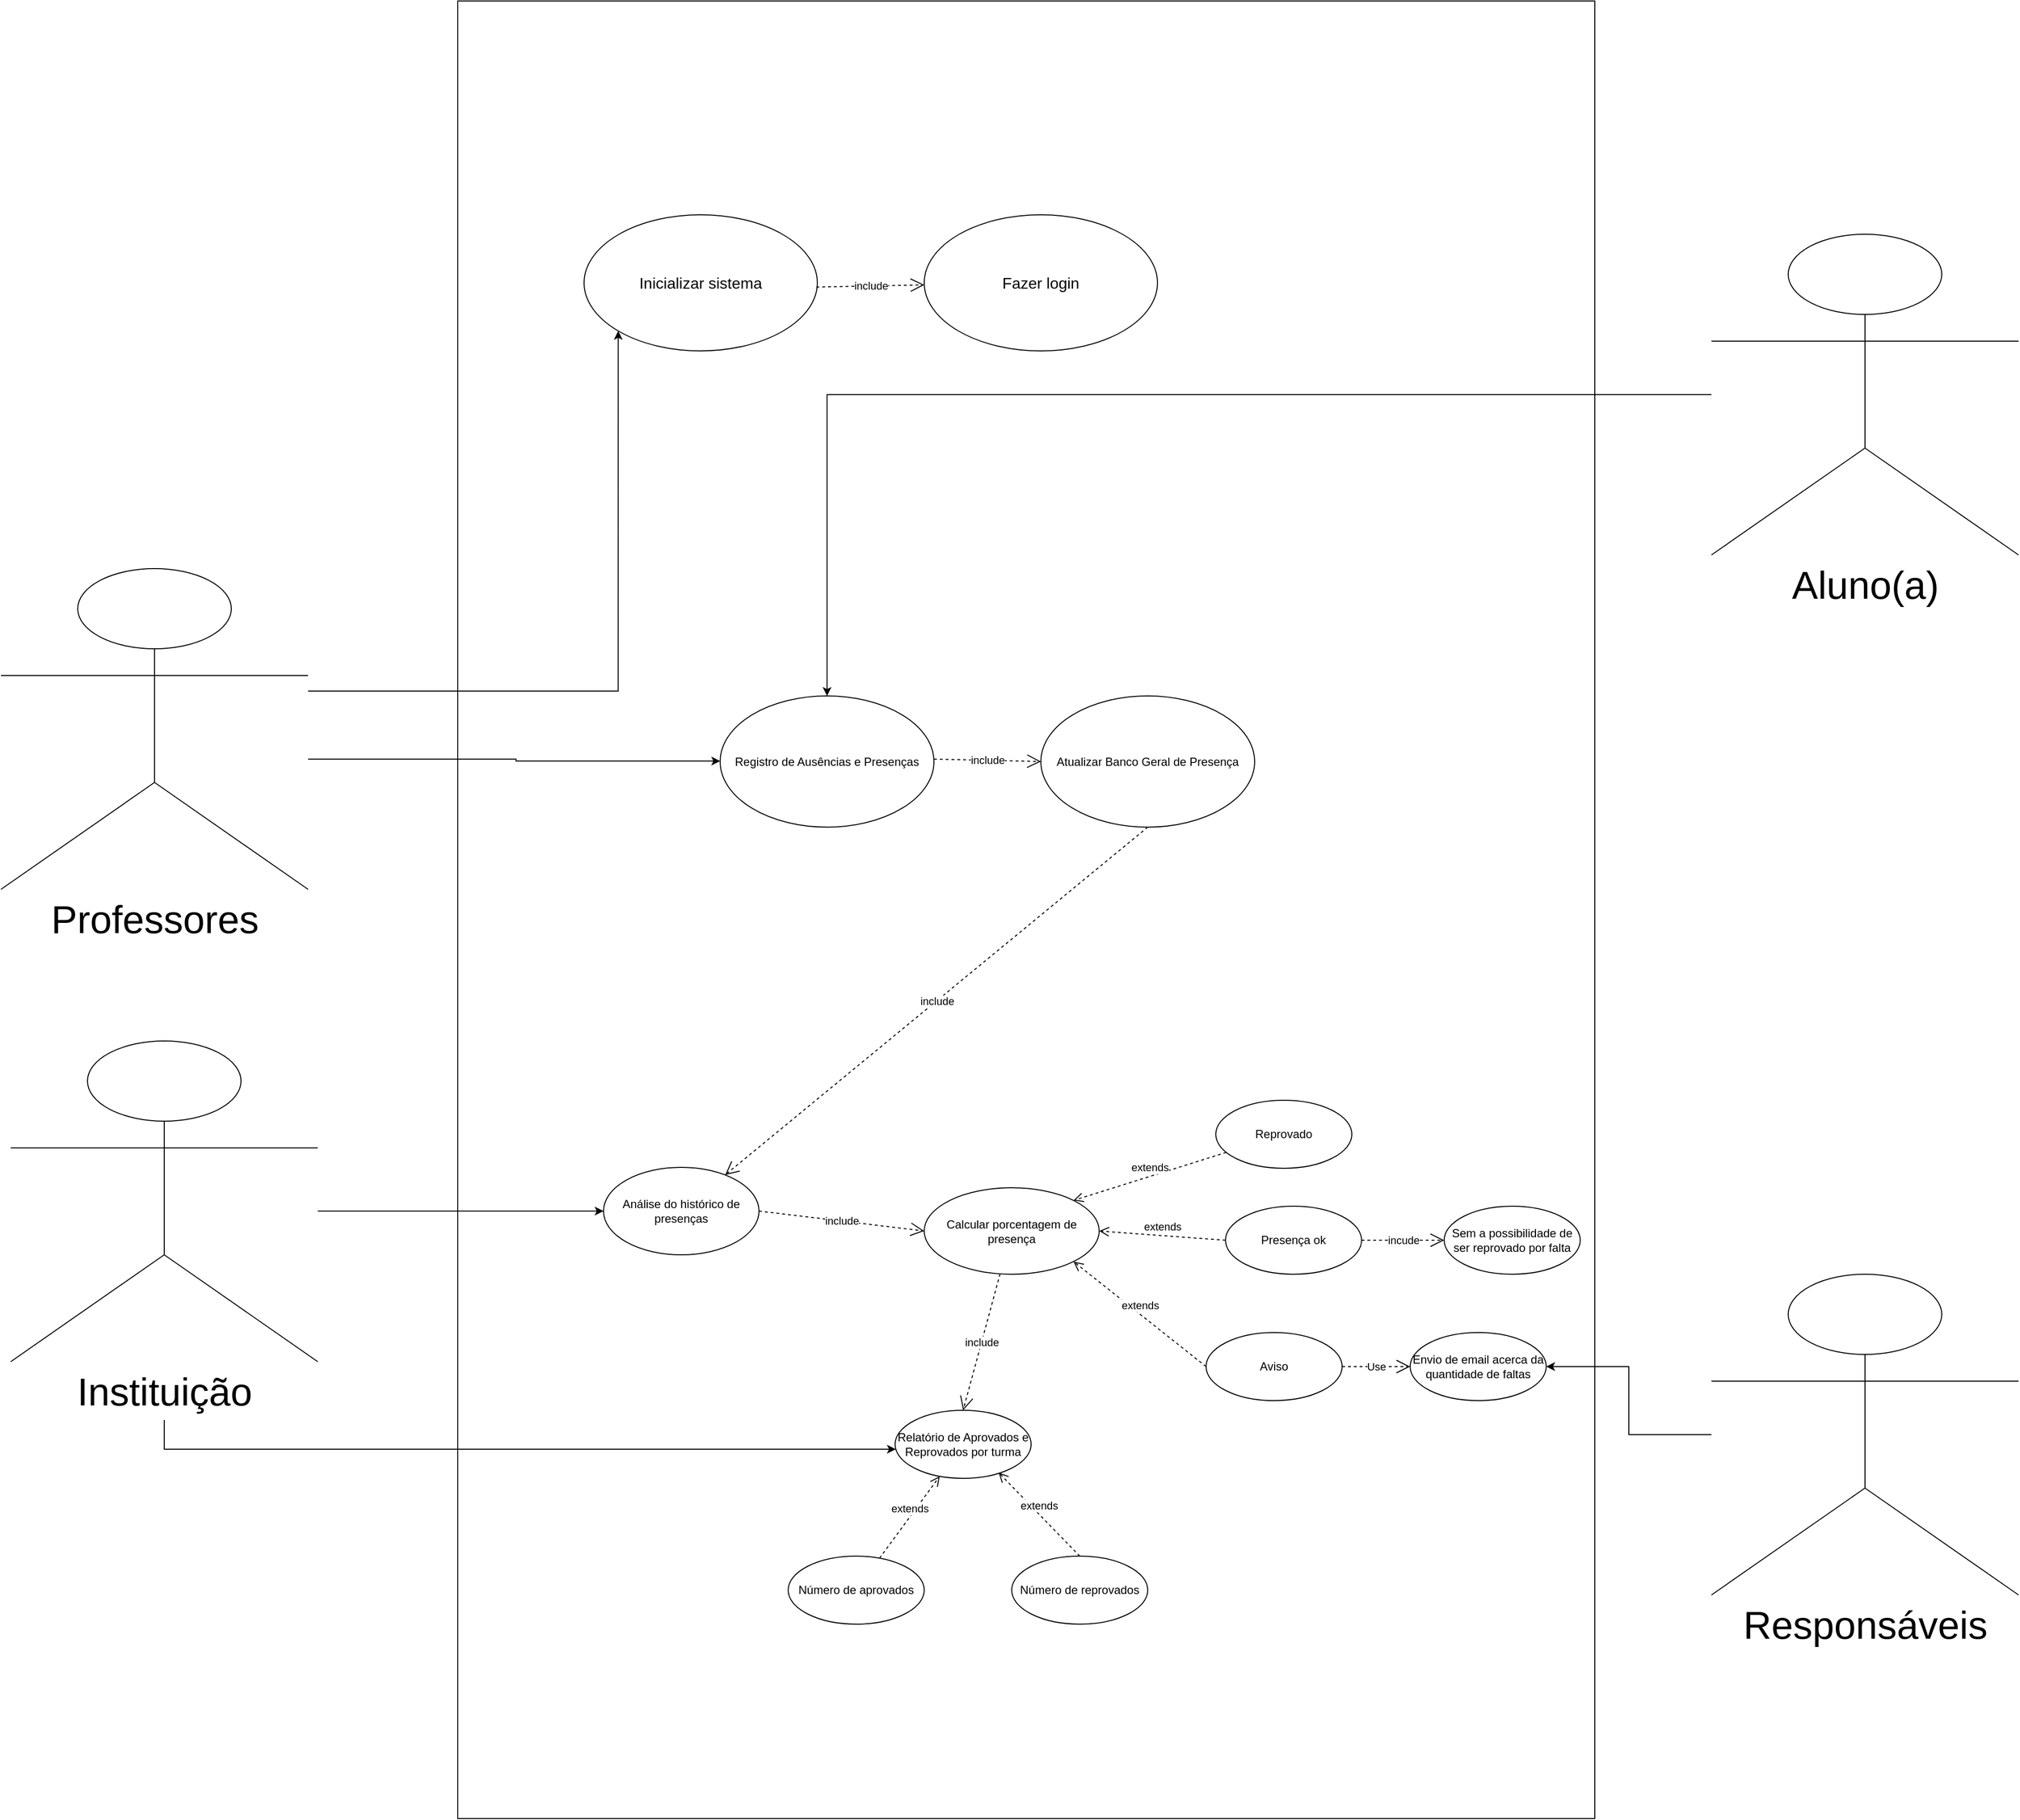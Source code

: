 <mxfile version="24.2.0" type="github">
  <diagram name="Página-1" id="Vh1qg6BBF9lEuc6MsgIA">
    <mxGraphModel dx="4669" dy="1883" grid="1" gridSize="10" guides="1" tooltips="1" connect="1" arrows="1" fold="1" page="1" pageScale="1" pageWidth="1169" pageHeight="1654" math="0" shadow="0">
      <root>
        <mxCell id="0" />
        <mxCell id="1" parent="0" />
        <mxCell id="VPOFz69Hzn8sEPwOuCHB-2" value="" style="html=1;points=[[0,0,0,0,5],[0,1,0,0,-5],[1,0,0,0,5],[1,1,0,0,-5]];perimeter=orthogonalPerimeter;outlineConnect=0;targetShapes=umlLifeline;portConstraint=eastwest;newEdgeStyle={&quot;curved&quot;:0,&quot;rounded&quot;:0};" vertex="1" parent="1">
          <mxGeometry x="-570" y="740" width="1170" height="1870" as="geometry" />
        </mxCell>
        <mxCell id="VPOFz69Hzn8sEPwOuCHB-14" style="edgeStyle=orthogonalEdgeStyle;rounded=0;orthogonalLoop=1;jettySize=auto;html=1;entryX=0;entryY=1;entryDx=0;entryDy=0;" edge="1" parent="1" source="VPOFz69Hzn8sEPwOuCHB-3" target="VPOFz69Hzn8sEPwOuCHB-13">
          <mxGeometry relative="1" as="geometry">
            <Array as="points">
              <mxPoint x="-405" y="1450" />
            </Array>
          </mxGeometry>
        </mxCell>
        <mxCell id="VPOFz69Hzn8sEPwOuCHB-19" style="edgeStyle=orthogonalEdgeStyle;rounded=0;orthogonalLoop=1;jettySize=auto;html=1;" edge="1" parent="1" source="VPOFz69Hzn8sEPwOuCHB-3" target="VPOFz69Hzn8sEPwOuCHB-15">
          <mxGeometry relative="1" as="geometry">
            <Array as="points">
              <mxPoint x="-510" y="1520" />
              <mxPoint x="-510" y="1522" />
            </Array>
          </mxGeometry>
        </mxCell>
        <mxCell id="VPOFz69Hzn8sEPwOuCHB-3" value="&lt;font style=&quot;font-size: 40px;&quot;&gt;Professores&lt;/font&gt;&lt;div style=&quot;font-size: 40px;&quot;&gt;&lt;br&gt;&lt;/div&gt;" style="shape=umlActor;verticalLabelPosition=bottom;verticalAlign=top;html=1;" vertex="1" parent="1">
          <mxGeometry x="-1040" y="1324" width="316" height="330" as="geometry" />
        </mxCell>
        <mxCell id="VPOFz69Hzn8sEPwOuCHB-35" style="edgeStyle=orthogonalEdgeStyle;rounded=0;orthogonalLoop=1;jettySize=auto;html=1;" edge="1" parent="1" source="VPOFz69Hzn8sEPwOuCHB-7" target="VPOFz69Hzn8sEPwOuCHB-15">
          <mxGeometry relative="1" as="geometry" />
        </mxCell>
        <mxCell id="VPOFz69Hzn8sEPwOuCHB-7" value="&lt;div style=&quot;font-size: 40px;&quot;&gt;Aluno(a)&lt;/div&gt;" style="shape=umlActor;verticalLabelPosition=bottom;verticalAlign=top;html=1;" vertex="1" parent="1">
          <mxGeometry x="720" y="980" width="316" height="330" as="geometry" />
        </mxCell>
        <mxCell id="VPOFz69Hzn8sEPwOuCHB-55" style="edgeStyle=orthogonalEdgeStyle;rounded=0;orthogonalLoop=1;jettySize=auto;html=1;" edge="1" parent="1" source="VPOFz69Hzn8sEPwOuCHB-8" target="VPOFz69Hzn8sEPwOuCHB-51">
          <mxGeometry relative="1" as="geometry" />
        </mxCell>
        <mxCell id="VPOFz69Hzn8sEPwOuCHB-8" value="&lt;div style=&quot;font-size: 40px;&quot;&gt;Responsáveis&lt;/div&gt;" style="shape=umlActor;verticalLabelPosition=bottom;verticalAlign=top;html=1;" vertex="1" parent="1">
          <mxGeometry x="720" y="2050" width="316" height="330" as="geometry" />
        </mxCell>
        <mxCell id="VPOFz69Hzn8sEPwOuCHB-13" value="&lt;font style=&quot;font-size: 16px;&quot;&gt;Inicializar sistema&lt;/font&gt;" style="ellipse;whiteSpace=wrap;html=1;" vertex="1" parent="1">
          <mxGeometry x="-440" y="960" width="240" height="140" as="geometry" />
        </mxCell>
        <mxCell id="VPOFz69Hzn8sEPwOuCHB-15" value="Registro de Ausências e Presenças" style="ellipse;whiteSpace=wrap;html=1;" vertex="1" parent="1">
          <mxGeometry x="-300" y="1455" width="220" height="135" as="geometry" />
        </mxCell>
        <mxCell id="VPOFz69Hzn8sEPwOuCHB-22" value="Atualizar Banco Geral de Presença" style="ellipse;whiteSpace=wrap;html=1;" vertex="1" parent="1">
          <mxGeometry x="30" y="1455" width="220" height="135" as="geometry" />
        </mxCell>
        <mxCell id="VPOFz69Hzn8sEPwOuCHB-24" value="include" style="endArrow=open;endSize=12;dashed=1;html=1;rounded=0;entryX=0;entryY=0.5;entryDx=0;entryDy=0;" edge="1" parent="1" target="VPOFz69Hzn8sEPwOuCHB-22">
          <mxGeometry width="160" relative="1" as="geometry">
            <mxPoint x="-80" y="1520" as="sourcePoint" />
            <mxPoint x="40" y="1520" as="targetPoint" />
          </mxGeometry>
        </mxCell>
        <mxCell id="VPOFz69Hzn8sEPwOuCHB-26" value="&lt;font style=&quot;font-size: 16px;&quot;&gt;Fazer login&lt;/font&gt;" style="ellipse;whiteSpace=wrap;html=1;" vertex="1" parent="1">
          <mxGeometry x="-90" y="960" width="240" height="140" as="geometry" />
        </mxCell>
        <mxCell id="VPOFz69Hzn8sEPwOuCHB-29" value="include" style="endArrow=open;endSize=12;dashed=1;html=1;rounded=0;exitX=0.996;exitY=0.531;exitDx=0;exitDy=0;exitPerimeter=0;" edge="1" parent="1" source="VPOFz69Hzn8sEPwOuCHB-13" target="VPOFz69Hzn8sEPwOuCHB-26">
          <mxGeometry width="160" relative="1" as="geometry">
            <mxPoint x="-200" y="1040" as="sourcePoint" />
            <mxPoint x="-100" y="1040" as="targetPoint" />
          </mxGeometry>
        </mxCell>
        <mxCell id="VPOFz69Hzn8sEPwOuCHB-33" style="edgeStyle=orthogonalEdgeStyle;rounded=0;orthogonalLoop=1;jettySize=auto;html=1;" edge="1" parent="1" source="VPOFz69Hzn8sEPwOuCHB-30" target="VPOFz69Hzn8sEPwOuCHB-31">
          <mxGeometry relative="1" as="geometry">
            <Array as="points">
              <mxPoint x="-580" y="1985" />
              <mxPoint x="-580" y="1985" />
            </Array>
          </mxGeometry>
        </mxCell>
        <mxCell id="VPOFz69Hzn8sEPwOuCHB-63" style="edgeStyle=orthogonalEdgeStyle;rounded=0;orthogonalLoop=1;jettySize=auto;html=1;" edge="1" parent="1" target="VPOFz69Hzn8sEPwOuCHB-57">
          <mxGeometry relative="1" as="geometry">
            <mxPoint x="-872" y="2200" as="sourcePoint" />
            <Array as="points">
              <mxPoint x="-872" y="2230" />
            </Array>
          </mxGeometry>
        </mxCell>
        <mxCell id="VPOFz69Hzn8sEPwOuCHB-30" value="&lt;div style=&quot;font-size: 40px;&quot;&gt;Instituição&lt;/div&gt;" style="shape=umlActor;verticalLabelPosition=bottom;verticalAlign=top;html=1;" vertex="1" parent="1">
          <mxGeometry x="-1030" y="1810" width="316" height="330" as="geometry" />
        </mxCell>
        <mxCell id="VPOFz69Hzn8sEPwOuCHB-31" value="Análise do histórico de presenças" style="ellipse;whiteSpace=wrap;html=1;" vertex="1" parent="1">
          <mxGeometry x="-420" y="1940" width="160" height="90" as="geometry" />
        </mxCell>
        <mxCell id="VPOFz69Hzn8sEPwOuCHB-34" value="include" style="endArrow=open;endSize=12;dashed=1;html=1;rounded=0;exitX=0.5;exitY=1;exitDx=0;exitDy=0;" edge="1" parent="1" source="VPOFz69Hzn8sEPwOuCHB-22" target="VPOFz69Hzn8sEPwOuCHB-31">
          <mxGeometry width="160" relative="1" as="geometry">
            <mxPoint x="90" y="1700" as="sourcePoint" />
            <mxPoint x="250" y="1700" as="targetPoint" />
          </mxGeometry>
        </mxCell>
        <mxCell id="VPOFz69Hzn8sEPwOuCHB-36" value="Calcular porcentagem de presença" style="ellipse;whiteSpace=wrap;html=1;" vertex="1" parent="1">
          <mxGeometry x="-90" y="1961" width="180" height="89" as="geometry" />
        </mxCell>
        <mxCell id="VPOFz69Hzn8sEPwOuCHB-38" value="include" style="endArrow=open;endSize=12;dashed=1;html=1;rounded=0;exitX=1;exitY=0.5;exitDx=0;exitDy=0;entryX=0;entryY=0.5;entryDx=0;entryDy=0;" edge="1" parent="1" source="VPOFz69Hzn8sEPwOuCHB-31" target="VPOFz69Hzn8sEPwOuCHB-36">
          <mxGeometry width="160" relative="1" as="geometry">
            <mxPoint x="-230" y="1984.33" as="sourcePoint" />
            <mxPoint x="-70" y="1984.33" as="targetPoint" />
          </mxGeometry>
        </mxCell>
        <mxCell id="VPOFz69Hzn8sEPwOuCHB-41" value="Reprovado" style="ellipse;whiteSpace=wrap;html=1;" vertex="1" parent="1">
          <mxGeometry x="210" y="1871" width="140" height="70" as="geometry" />
        </mxCell>
        <mxCell id="VPOFz69Hzn8sEPwOuCHB-42" value="Aviso" style="ellipse;whiteSpace=wrap;html=1;" vertex="1" parent="1">
          <mxGeometry x="200" y="2110" width="140" height="70" as="geometry" />
        </mxCell>
        <mxCell id="VPOFz69Hzn8sEPwOuCHB-45" value="extends" style="html=1;verticalAlign=bottom;endArrow=open;dashed=1;endSize=8;curved=0;rounded=0;entryX=1;entryY=0;entryDx=0;entryDy=0;" edge="1" parent="1" source="VPOFz69Hzn8sEPwOuCHB-41" target="VPOFz69Hzn8sEPwOuCHB-36">
          <mxGeometry relative="1" as="geometry">
            <mxPoint x="170" y="1930" as="sourcePoint" />
            <mxPoint x="90" y="1930" as="targetPoint" />
          </mxGeometry>
        </mxCell>
        <mxCell id="VPOFz69Hzn8sEPwOuCHB-46" value="extends" style="html=1;verticalAlign=bottom;endArrow=open;dashed=1;endSize=8;curved=0;rounded=0;entryX=1;entryY=1;entryDx=0;entryDy=0;exitX=0;exitY=0.5;exitDx=0;exitDy=0;" edge="1" parent="1" source="VPOFz69Hzn8sEPwOuCHB-42" target="VPOFz69Hzn8sEPwOuCHB-36">
          <mxGeometry relative="1" as="geometry">
            <mxPoint x="160" y="2108.89" as="sourcePoint" />
            <mxPoint x="80" y="2108.89" as="targetPoint" />
          </mxGeometry>
        </mxCell>
        <mxCell id="VPOFz69Hzn8sEPwOuCHB-47" value="Presença ok" style="ellipse;whiteSpace=wrap;html=1;" vertex="1" parent="1">
          <mxGeometry x="220" y="1980" width="140" height="70" as="geometry" />
        </mxCell>
        <mxCell id="VPOFz69Hzn8sEPwOuCHB-48" value="extends" style="html=1;verticalAlign=bottom;endArrow=open;dashed=1;endSize=8;curved=0;rounded=0;exitX=0;exitY=0.5;exitDx=0;exitDy=0;entryX=1;entryY=0.5;entryDx=0;entryDy=0;" edge="1" parent="1" source="VPOFz69Hzn8sEPwOuCHB-47" target="VPOFz69Hzn8sEPwOuCHB-36">
          <mxGeometry relative="1" as="geometry">
            <mxPoint x="200" y="2020" as="sourcePoint" />
            <mxPoint x="120" y="2020" as="targetPoint" />
          </mxGeometry>
        </mxCell>
        <mxCell id="VPOFz69Hzn8sEPwOuCHB-49" value="Sem a possibilidade de ser reprovado por falta" style="ellipse;whiteSpace=wrap;html=1;" vertex="1" parent="1">
          <mxGeometry x="445" y="1980" width="140" height="70" as="geometry" />
        </mxCell>
        <mxCell id="VPOFz69Hzn8sEPwOuCHB-50" value="incude" style="endArrow=open;endSize=12;dashed=1;html=1;rounded=0;exitX=1;exitY=0.5;exitDx=0;exitDy=0;entryX=0;entryY=0.5;entryDx=0;entryDy=0;" edge="1" parent="1" source="VPOFz69Hzn8sEPwOuCHB-47" target="VPOFz69Hzn8sEPwOuCHB-49">
          <mxGeometry width="160" relative="1" as="geometry">
            <mxPoint x="380" y="2040" as="sourcePoint" />
            <mxPoint x="480" y="2040" as="targetPoint" />
          </mxGeometry>
        </mxCell>
        <mxCell id="VPOFz69Hzn8sEPwOuCHB-51" value="Envio de email acerca da quantidade de faltas" style="ellipse;whiteSpace=wrap;html=1;" vertex="1" parent="1">
          <mxGeometry x="410" y="2110" width="140" height="70" as="geometry" />
        </mxCell>
        <mxCell id="VPOFz69Hzn8sEPwOuCHB-52" value="Use" style="endArrow=open;endSize=12;dashed=1;html=1;rounded=0;exitX=1;exitY=0.5;exitDx=0;exitDy=0;entryX=0;entryY=0.5;entryDx=0;entryDy=0;" edge="1" parent="1" source="VPOFz69Hzn8sEPwOuCHB-42" target="VPOFz69Hzn8sEPwOuCHB-51">
          <mxGeometry width="160" relative="1" as="geometry">
            <mxPoint x="340" y="2180" as="sourcePoint" />
            <mxPoint x="420" y="2180" as="targetPoint" />
          </mxGeometry>
        </mxCell>
        <mxCell id="VPOFz69Hzn8sEPwOuCHB-56" value="include" style="endArrow=open;endSize=12;dashed=1;html=1;rounded=0;entryX=0.5;entryY=0;entryDx=0;entryDy=0;" edge="1" parent="1" source="VPOFz69Hzn8sEPwOuCHB-36" target="VPOFz69Hzn8sEPwOuCHB-57">
          <mxGeometry width="160" relative="1" as="geometry">
            <mxPoint x="-90" y="2160" as="sourcePoint" />
            <mxPoint x="-50" y="2180" as="targetPoint" />
          </mxGeometry>
        </mxCell>
        <mxCell id="VPOFz69Hzn8sEPwOuCHB-57" value="Relatório de Aprovados e Reprovados por turma" style="ellipse;whiteSpace=wrap;html=1;" vertex="1" parent="1">
          <mxGeometry x="-120" y="2190" width="140" height="70" as="geometry" />
        </mxCell>
        <mxCell id="VPOFz69Hzn8sEPwOuCHB-58" value="Número de aprovados" style="ellipse;whiteSpace=wrap;html=1;" vertex="1" parent="1">
          <mxGeometry x="-230" y="2340" width="140" height="70" as="geometry" />
        </mxCell>
        <mxCell id="VPOFz69Hzn8sEPwOuCHB-59" value="Número de reprovados" style="ellipse;whiteSpace=wrap;html=1;" vertex="1" parent="1">
          <mxGeometry y="2340" width="140" height="70" as="geometry" />
        </mxCell>
        <mxCell id="VPOFz69Hzn8sEPwOuCHB-60" value="extends" style="html=1;verticalAlign=bottom;endArrow=open;dashed=1;endSize=8;curved=0;rounded=0;" edge="1" parent="1" source="VPOFz69Hzn8sEPwOuCHB-58" target="VPOFz69Hzn8sEPwOuCHB-57">
          <mxGeometry relative="1" as="geometry">
            <mxPoint x="-150" y="2290" as="sourcePoint" />
            <mxPoint x="-230" y="2290" as="targetPoint" />
          </mxGeometry>
        </mxCell>
        <mxCell id="VPOFz69Hzn8sEPwOuCHB-61" value="extends" style="html=1;verticalAlign=bottom;endArrow=open;dashed=1;endSize=8;curved=0;rounded=0;exitX=0.5;exitY=0;exitDx=0;exitDy=0;entryX=0.761;entryY=0.915;entryDx=0;entryDy=0;entryPerimeter=0;" edge="1" parent="1" source="VPOFz69Hzn8sEPwOuCHB-59" target="VPOFz69Hzn8sEPwOuCHB-57">
          <mxGeometry relative="1" as="geometry">
            <mxPoint x="100" y="2280" as="sourcePoint" />
            <mxPoint x="20" y="2280" as="targetPoint" />
          </mxGeometry>
        </mxCell>
      </root>
    </mxGraphModel>
  </diagram>
</mxfile>
